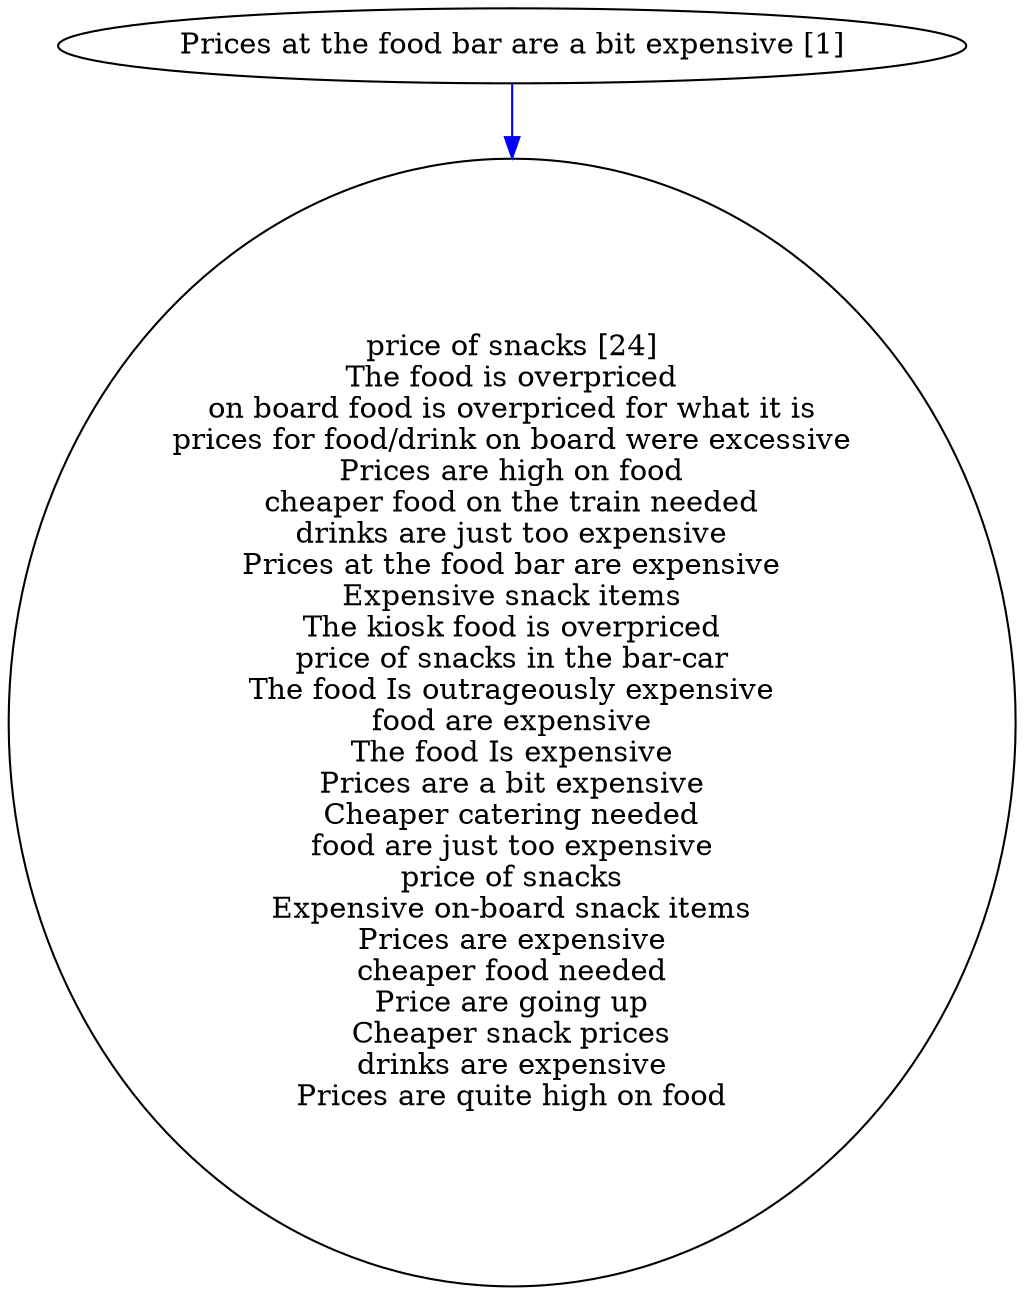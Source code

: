 digraph collapsedGraph {
"price of snacks [24]\nThe food is overpriced\non board food is overpriced for what it is\nprices for food/drink on board were excessive\nPrices are high on food\ncheaper food on the train needed\ndrinks are just too expensive\nPrices at the food bar are expensive\nExpensive snack items\nThe kiosk food is overpriced\nprice of snacks in the bar-car\nThe food Is outrageously expensive\nfood are expensive\nThe food Is expensive\nPrices are a bit expensive\nCheaper catering needed\nfood are just too expensive\nprice of snacks\nExpensive on-board snack items\nPrices are expensive\ncheaper food needed\nPrice are going up\nCheaper snack prices\ndrinks are expensive\nPrices are quite high on food""Prices at the food bar are a bit expensive [1]""Prices at the food bar are a bit expensive [1]" -> "price of snacks [24]\nThe food is overpriced\non board food is overpriced for what it is\nprices for food/drink on board were excessive\nPrices are high on food\ncheaper food on the train needed\ndrinks are just too expensive\nPrices at the food bar are expensive\nExpensive snack items\nThe kiosk food is overpriced\nprice of snacks in the bar-car\nThe food Is outrageously expensive\nfood are expensive\nThe food Is expensive\nPrices are a bit expensive\nCheaper catering needed\nfood are just too expensive\nprice of snacks\nExpensive on-board snack items\nPrices are expensive\ncheaper food needed\nPrice are going up\nCheaper snack prices\ndrinks are expensive\nPrices are quite high on food" [color=blue]
}